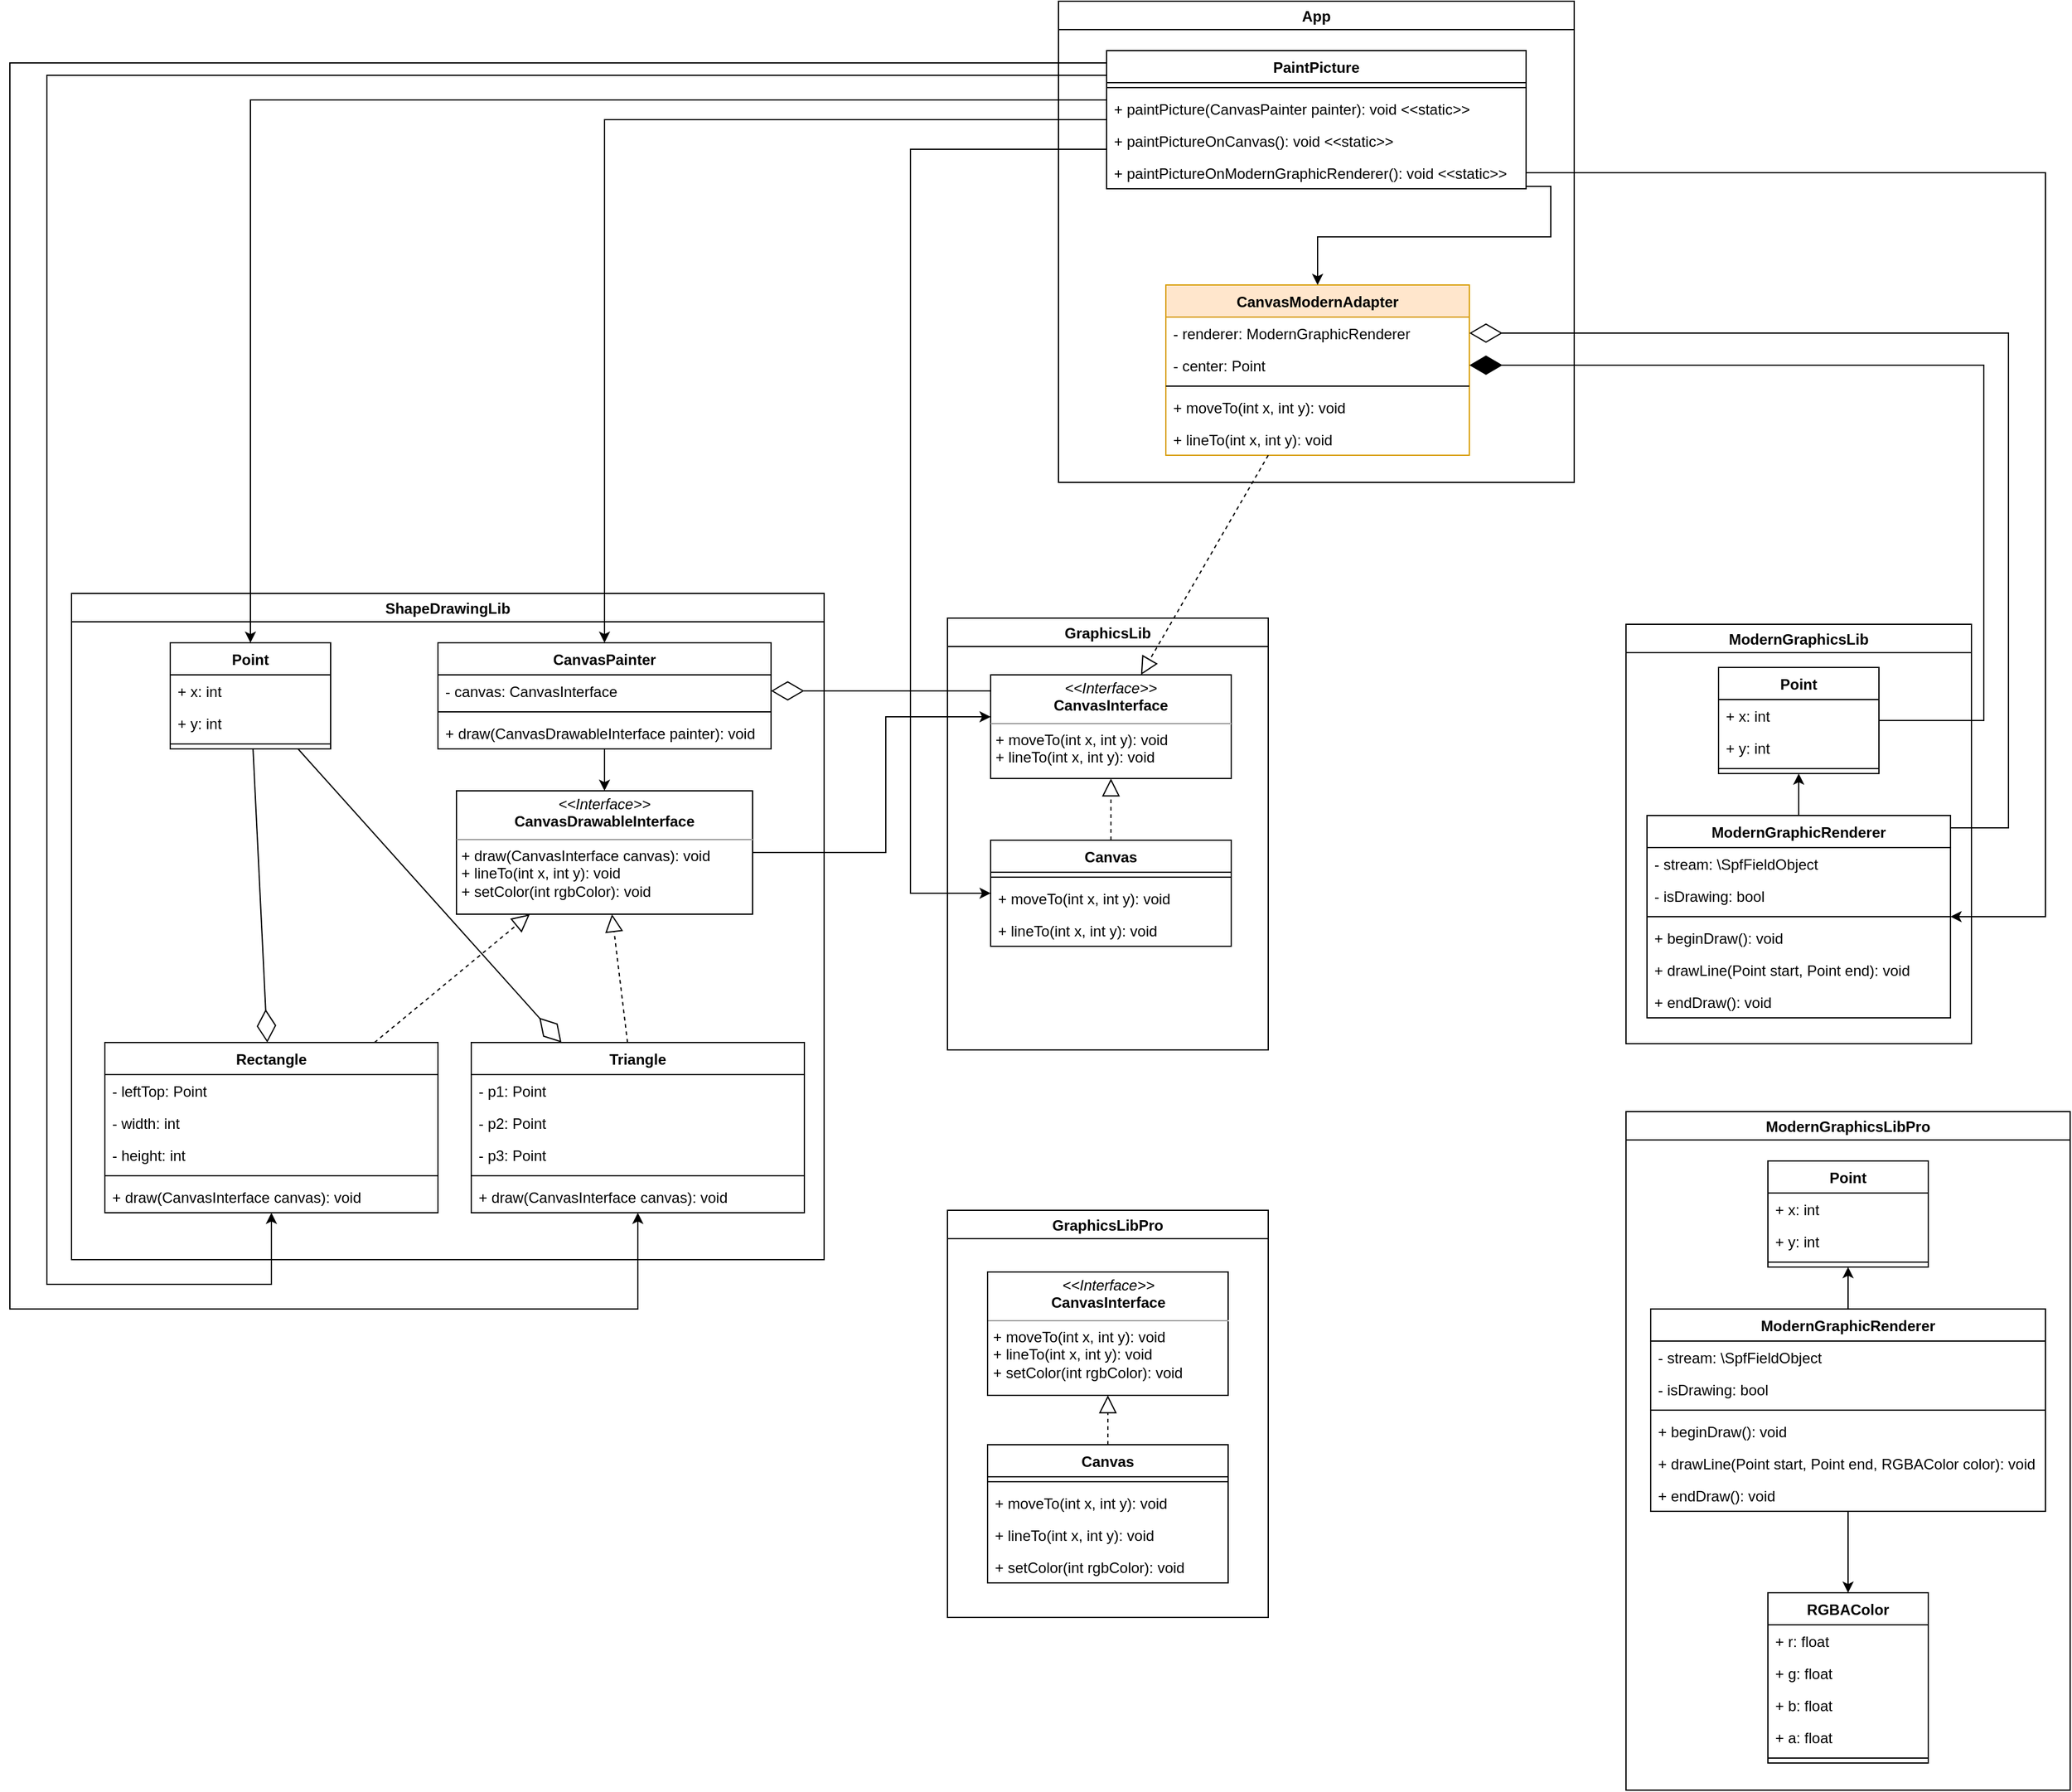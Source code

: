 <mxfile version="16.5.1" type="device"><diagram id="OvdZaoCBRFlqLBDTi2Zd" name="Страница 1"><mxGraphModel dx="1952" dy="1901" grid="1" gridSize="10" guides="1" tooltips="1" connect="1" arrows="1" fold="1" page="1" pageScale="1" pageWidth="827" pageHeight="1169" math="0" shadow="0"><root><mxCell id="0"/><mxCell id="1" parent="0"/><mxCell id="_RjIJyW11v8lAksJTVn1-13" value="App" style="swimlane;gradientColor=none;swimlaneFillColor=default;" parent="1" vertex="1"><mxGeometry x="70" y="-260" width="418" height="390" as="geometry"/></mxCell><mxCell id="_RjIJyW11v8lAksJTVn1-8" value="PaintPicture" style="swimlane;fontStyle=1;align=center;verticalAlign=top;childLayout=stackLayout;horizontal=1;startSize=26;horizontalStack=0;resizeParent=1;resizeParentMax=0;resizeLast=0;collapsible=1;marginBottom=0;" parent="_RjIJyW11v8lAksJTVn1-13" vertex="1"><mxGeometry x="39" y="40" width="340" height="112" as="geometry"/></mxCell><mxCell id="_RjIJyW11v8lAksJTVn1-10" value="" style="line;strokeWidth=1;fillColor=none;align=left;verticalAlign=middle;spacingTop=-1;spacingLeft=3;spacingRight=3;rotatable=0;labelPosition=right;points=[];portConstraint=eastwest;" parent="_RjIJyW11v8lAksJTVn1-8" vertex="1"><mxGeometry y="26" width="340" height="8" as="geometry"/></mxCell><mxCell id="_RjIJyW11v8lAksJTVn1-24" value="+ paintPicture(CanvasPainter painter): void &lt;&lt;static&gt;&gt;" style="text;strokeColor=none;fillColor=none;align=left;verticalAlign=top;spacingLeft=4;spacingRight=4;overflow=hidden;rotatable=0;points=[[0,0.5],[1,0.5]];portConstraint=eastwest;" parent="_RjIJyW11v8lAksJTVn1-8" vertex="1"><mxGeometry y="34" width="340" height="26" as="geometry"/></mxCell><mxCell id="_RjIJyW11v8lAksJTVn1-25" value="+ paintPictureOnCanvas(): void &lt;&lt;static&gt;&gt;" style="text;strokeColor=none;fillColor=none;align=left;verticalAlign=top;spacingLeft=4;spacingRight=4;overflow=hidden;rotatable=0;points=[[0,0.5],[1,0.5]];portConstraint=eastwest;" parent="_RjIJyW11v8lAksJTVn1-8" vertex="1"><mxGeometry y="60" width="340" height="26" as="geometry"/></mxCell><mxCell id="_RjIJyW11v8lAksJTVn1-11" value="+ paintPictureOnModernGraphicRenderer(): void &lt;&lt;static&gt;&gt;" style="text;strokeColor=none;fillColor=none;align=left;verticalAlign=top;spacingLeft=4;spacingRight=4;overflow=hidden;rotatable=0;points=[[0,0.5],[1,0.5]];portConstraint=eastwest;" parent="_RjIJyW11v8lAksJTVn1-8" vertex="1"><mxGeometry y="86" width="340" height="26" as="geometry"/></mxCell><mxCell id="_RjIJyW11v8lAksJTVn1-76" value="CanvasModernAdapter" style="swimlane;fontStyle=1;align=center;verticalAlign=top;childLayout=stackLayout;horizontal=1;startSize=26;horizontalStack=0;resizeParent=1;resizeParentMax=0;resizeLast=0;collapsible=1;marginBottom=0;shadow=0;labelBackgroundColor=none;labelBorderColor=none;sketch=0;fillColor=#ffe6cc;strokeColor=#d79b00;swimlaneFillColor=default;" parent="_RjIJyW11v8lAksJTVn1-13" vertex="1"><mxGeometry x="87" y="230" width="246" height="138" as="geometry"/></mxCell><mxCell id="_RjIJyW11v8lAksJTVn1-82" value="- renderer: ModernGraphicRenderer" style="text;strokeColor=none;fillColor=none;align=left;verticalAlign=top;spacingLeft=4;spacingRight=4;overflow=hidden;rotatable=0;points=[[0,0.5],[1,0.5]];portConstraint=eastwest;shadow=0;labelBackgroundColor=none;labelBorderColor=none;sketch=0;" parent="_RjIJyW11v8lAksJTVn1-76" vertex="1"><mxGeometry y="26" width="246" height="26" as="geometry"/></mxCell><mxCell id="_RjIJyW11v8lAksJTVn1-77" value="- center: Point" style="text;strokeColor=none;fillColor=none;align=left;verticalAlign=top;spacingLeft=4;spacingRight=4;overflow=hidden;rotatable=0;points=[[0,0.5],[1,0.5]];portConstraint=eastwest;shadow=0;labelBackgroundColor=none;labelBorderColor=none;sketch=0;" parent="_RjIJyW11v8lAksJTVn1-76" vertex="1"><mxGeometry y="52" width="246" height="26" as="geometry"/></mxCell><mxCell id="_RjIJyW11v8lAksJTVn1-78" value="" style="line;strokeWidth=1;fillColor=none;align=left;verticalAlign=middle;spacingTop=-1;spacingLeft=3;spacingRight=3;rotatable=0;labelPosition=right;points=[];portConstraint=eastwest;shadow=0;labelBackgroundColor=none;labelBorderColor=none;sketch=0;" parent="_RjIJyW11v8lAksJTVn1-76" vertex="1"><mxGeometry y="78" width="246" height="8" as="geometry"/></mxCell><mxCell id="_RjIJyW11v8lAksJTVn1-80" value="+ moveTo(int x, int y): void" style="text;strokeColor=none;fillColor=none;align=left;verticalAlign=top;spacingLeft=4;spacingRight=4;overflow=hidden;rotatable=0;points=[[0,0.5],[1,0.5]];portConstraint=eastwest;" parent="_RjIJyW11v8lAksJTVn1-76" vertex="1"><mxGeometry y="86" width="246" height="26" as="geometry"/></mxCell><mxCell id="_RjIJyW11v8lAksJTVn1-81" value="+ lineTo(int x, int y): void" style="text;strokeColor=none;fillColor=none;align=left;verticalAlign=top;spacingLeft=4;spacingRight=4;overflow=hidden;rotatable=0;points=[[0,0.5],[1,0.5]];portConstraint=eastwest;" parent="_RjIJyW11v8lAksJTVn1-76" vertex="1"><mxGeometry y="112" width="246" height="26" as="geometry"/></mxCell><mxCell id="_RjIJyW11v8lAksJTVn1-55" style="edgeStyle=orthogonalEdgeStyle;rounded=0;orthogonalLoop=1;jettySize=auto;html=1;" parent="_RjIJyW11v8lAksJTVn1-13" source="_RjIJyW11v8lAksJTVn1-11" target="_RjIJyW11v8lAksJTVn1-76" edge="1"><mxGeometry relative="1" as="geometry"><mxPoint x="209" y="420" as="targetPoint"/><Array as="points"><mxPoint x="399" y="150"/><mxPoint x="399" y="191"/><mxPoint x="210" y="191"/></Array></mxGeometry></mxCell><mxCell id="_RjIJyW11v8lAksJTVn1-14" value="GraphicsLib" style="swimlane;gradientColor=none;swimlaneFillColor=default;" parent="1" vertex="1"><mxGeometry x="-20" y="240" width="260" height="350" as="geometry"/></mxCell><mxCell id="_RjIJyW11v8lAksJTVn1-35" value="Canvas" style="swimlane;fontStyle=1;align=center;verticalAlign=top;childLayout=stackLayout;horizontal=1;startSize=26;horizontalStack=0;resizeParent=1;resizeParentMax=0;resizeLast=0;collapsible=1;marginBottom=0;" parent="_RjIJyW11v8lAksJTVn1-14" vertex="1"><mxGeometry x="35" y="180" width="195" height="86" as="geometry"/></mxCell><mxCell id="_RjIJyW11v8lAksJTVn1-36" value="" style="line;strokeWidth=1;fillColor=none;align=left;verticalAlign=middle;spacingTop=-1;spacingLeft=3;spacingRight=3;rotatable=0;labelPosition=right;points=[];portConstraint=eastwest;" parent="_RjIJyW11v8lAksJTVn1-35" vertex="1"><mxGeometry y="26" width="195" height="8" as="geometry"/></mxCell><mxCell id="_RjIJyW11v8lAksJTVn1-37" value="+ moveTo(int x, int y): void" style="text;strokeColor=none;fillColor=none;align=left;verticalAlign=top;spacingLeft=4;spacingRight=4;overflow=hidden;rotatable=0;points=[[0,0.5],[1,0.5]];portConstraint=eastwest;" parent="_RjIJyW11v8lAksJTVn1-35" vertex="1"><mxGeometry y="34" width="195" height="26" as="geometry"/></mxCell><mxCell id="_RjIJyW11v8lAksJTVn1-38" value="+ lineTo(int x, int y): void" style="text;strokeColor=none;fillColor=none;align=left;verticalAlign=top;spacingLeft=4;spacingRight=4;overflow=hidden;rotatable=0;points=[[0,0.5],[1,0.5]];portConstraint=eastwest;" parent="_RjIJyW11v8lAksJTVn1-35" vertex="1"><mxGeometry y="60" width="195" height="26" as="geometry"/></mxCell><mxCell id="_RjIJyW11v8lAksJTVn1-48" value="&lt;p style=&quot;margin: 0px ; margin-top: 4px ; text-align: center&quot;&gt;&lt;i&gt;&amp;lt;&amp;lt;Interface&amp;gt;&amp;gt;&lt;/i&gt;&lt;br&gt;&lt;b&gt;CanvasInterface&lt;/b&gt;&lt;/p&gt;&lt;hr size=&quot;1&quot;&gt;&lt;p style=&quot;margin: 0px ; margin-left: 4px&quot;&gt;&lt;/p&gt;&lt;p style=&quot;margin: 0px ; margin-left: 4px&quot;&gt;+ moveTo(int x, int y): void&lt;br&gt;+ lineTo(int x, int y): void&lt;br&gt;&lt;/p&gt;" style="verticalAlign=top;align=left;overflow=fill;fontSize=12;fontFamily=Helvetica;html=1;shadow=0;labelBackgroundColor=none;labelBorderColor=none;sketch=0;gradientColor=none;" parent="_RjIJyW11v8lAksJTVn1-14" vertex="1"><mxGeometry x="35" y="46" width="195" height="84" as="geometry"/></mxCell><mxCell id="_RjIJyW11v8lAksJTVn1-53" value="" style="endArrow=block;dashed=1;endFill=0;endSize=12;html=1;rounded=0;" parent="_RjIJyW11v8lAksJTVn1-14" source="_RjIJyW11v8lAksJTVn1-35" target="_RjIJyW11v8lAksJTVn1-48" edge="1"><mxGeometry width="160" relative="1" as="geometry"><mxPoint x="310" y="290" as="sourcePoint"/><mxPoint x="470" y="290" as="targetPoint"/></mxGeometry></mxCell><mxCell id="_RjIJyW11v8lAksJTVn1-19" value="GraphicsLibPro" style="swimlane;gradientColor=none;swimlaneFillColor=default;" parent="1" vertex="1"><mxGeometry x="-20" y="720" width="260" height="330" as="geometry"/></mxCell><mxCell id="_RjIJyW11v8lAksJTVn1-60" value="&lt;p style=&quot;margin: 0px ; margin-top: 4px ; text-align: center&quot;&gt;&lt;i&gt;&amp;lt;&amp;lt;Interface&amp;gt;&amp;gt;&lt;/i&gt;&lt;br&gt;&lt;b&gt;CanvasInterface&lt;/b&gt;&lt;/p&gt;&lt;hr size=&quot;1&quot;&gt;&lt;p style=&quot;margin: 0px ; margin-left: 4px&quot;&gt;&lt;/p&gt;&lt;p style=&quot;margin: 0px ; margin-left: 4px&quot;&gt;+ moveTo(int x, int y): void&lt;br&gt;+ lineTo(int x, int y): void&lt;br&gt;+ setColor(int rgbColor): void&lt;/p&gt;" style="verticalAlign=top;align=left;overflow=fill;fontSize=12;fontFamily=Helvetica;html=1;shadow=0;labelBackgroundColor=none;labelBorderColor=none;sketch=0;gradientColor=none;" parent="_RjIJyW11v8lAksJTVn1-19" vertex="1"><mxGeometry x="32.5" y="50" width="195" height="100" as="geometry"/></mxCell><mxCell id="_RjIJyW11v8lAksJTVn1-61" value="" style="endArrow=block;dashed=1;endFill=0;endSize=12;html=1;rounded=0;" parent="_RjIJyW11v8lAksJTVn1-19" source="_RjIJyW11v8lAksJTVn1-56" target="_RjIJyW11v8lAksJTVn1-60" edge="1"><mxGeometry width="160" relative="1" as="geometry"><mxPoint x="327.5" y="74" as="sourcePoint"/><mxPoint x="487.5" y="74" as="targetPoint"/></mxGeometry></mxCell><mxCell id="_RjIJyW11v8lAksJTVn1-56" value="Canvas" style="swimlane;fontStyle=1;align=center;verticalAlign=top;childLayout=stackLayout;horizontal=1;startSize=26;horizontalStack=0;resizeParent=1;resizeParentMax=0;resizeLast=0;collapsible=1;marginBottom=0;" parent="_RjIJyW11v8lAksJTVn1-19" vertex="1"><mxGeometry x="32.5" y="190" width="195" height="112" as="geometry"/></mxCell><mxCell id="_RjIJyW11v8lAksJTVn1-57" value="" style="line;strokeWidth=1;fillColor=none;align=left;verticalAlign=middle;spacingTop=-1;spacingLeft=3;spacingRight=3;rotatable=0;labelPosition=right;points=[];portConstraint=eastwest;" parent="_RjIJyW11v8lAksJTVn1-56" vertex="1"><mxGeometry y="26" width="195" height="8" as="geometry"/></mxCell><mxCell id="_RjIJyW11v8lAksJTVn1-58" value="+ moveTo(int x, int y): void" style="text;strokeColor=none;fillColor=none;align=left;verticalAlign=top;spacingLeft=4;spacingRight=4;overflow=hidden;rotatable=0;points=[[0,0.5],[1,0.5]];portConstraint=eastwest;" parent="_RjIJyW11v8lAksJTVn1-56" vertex="1"><mxGeometry y="34" width="195" height="26" as="geometry"/></mxCell><mxCell id="_RjIJyW11v8lAksJTVn1-62" value="+ lineTo(int x, int y): void" style="text;strokeColor=none;fillColor=none;align=left;verticalAlign=top;spacingLeft=4;spacingRight=4;overflow=hidden;rotatable=0;points=[[0,0.5],[1,0.5]];portConstraint=eastwest;" parent="_RjIJyW11v8lAksJTVn1-56" vertex="1"><mxGeometry y="60" width="195" height="26" as="geometry"/></mxCell><mxCell id="_RjIJyW11v8lAksJTVn1-59" value="+ setColor(int rgbColor): void" style="text;strokeColor=none;fillColor=none;align=left;verticalAlign=top;spacingLeft=4;spacingRight=4;overflow=hidden;rotatable=0;points=[[0,0.5],[1,0.5]];portConstraint=eastwest;" parent="_RjIJyW11v8lAksJTVn1-56" vertex="1"><mxGeometry y="86" width="195" height="26" as="geometry"/></mxCell><mxCell id="_RjIJyW11v8lAksJTVn1-20" value="ModernGraphicsLibPro" style="swimlane;gradientColor=none;swimlaneFillColor=default;" parent="1" vertex="1"><mxGeometry x="530" y="640" width="360" height="550" as="geometry"/></mxCell><mxCell id="_RjIJyW11v8lAksJTVn1-93" value="Point" style="swimlane;fontStyle=1;align=center;verticalAlign=top;childLayout=stackLayout;horizontal=1;startSize=26;horizontalStack=0;resizeParent=1;resizeParentMax=0;resizeLast=0;collapsible=1;marginBottom=0;shadow=0;labelBackgroundColor=none;labelBorderColor=none;sketch=0;gradientColor=none;" parent="_RjIJyW11v8lAksJTVn1-20" vertex="1"><mxGeometry x="115" y="40" width="130" height="86" as="geometry"/></mxCell><mxCell id="_RjIJyW11v8lAksJTVn1-94" value="+ x: int" style="text;strokeColor=none;fillColor=none;align=left;verticalAlign=top;spacingLeft=4;spacingRight=4;overflow=hidden;rotatable=0;points=[[0,0.5],[1,0.5]];portConstraint=eastwest;shadow=0;labelBackgroundColor=none;labelBorderColor=none;sketch=0;" parent="_RjIJyW11v8lAksJTVn1-93" vertex="1"><mxGeometry y="26" width="130" height="26" as="geometry"/></mxCell><mxCell id="_RjIJyW11v8lAksJTVn1-95" value="+ y: int" style="text;strokeColor=none;fillColor=none;align=left;verticalAlign=top;spacingLeft=4;spacingRight=4;overflow=hidden;rotatable=0;points=[[0,0.5],[1,0.5]];portConstraint=eastwest;shadow=0;labelBackgroundColor=none;labelBorderColor=none;sketch=0;" parent="_RjIJyW11v8lAksJTVn1-93" vertex="1"><mxGeometry y="52" width="130" height="26" as="geometry"/></mxCell><mxCell id="_RjIJyW11v8lAksJTVn1-96" value="" style="line;strokeWidth=1;fillColor=none;align=left;verticalAlign=middle;spacingTop=-1;spacingLeft=3;spacingRight=3;rotatable=0;labelPosition=right;points=[];portConstraint=eastwest;shadow=0;labelBackgroundColor=none;labelBorderColor=none;sketch=0;" parent="_RjIJyW11v8lAksJTVn1-93" vertex="1"><mxGeometry y="78" width="130" height="8" as="geometry"/></mxCell><mxCell id="_RjIJyW11v8lAksJTVn1-104" style="edgeStyle=orthogonalEdgeStyle;rounded=0;orthogonalLoop=1;jettySize=auto;html=1;" parent="_RjIJyW11v8lAksJTVn1-20" source="_RjIJyW11v8lAksJTVn1-97" target="_RjIJyW11v8lAksJTVn1-93" edge="1"><mxGeometry relative="1" as="geometry"/></mxCell><mxCell id="_RjIJyW11v8lAksJTVn1-111" style="edgeStyle=orthogonalEdgeStyle;rounded=0;orthogonalLoop=1;jettySize=auto;html=1;" parent="_RjIJyW11v8lAksJTVn1-20" source="_RjIJyW11v8lAksJTVn1-97" target="_RjIJyW11v8lAksJTVn1-105" edge="1"><mxGeometry relative="1" as="geometry"/></mxCell><mxCell id="_RjIJyW11v8lAksJTVn1-97" value="ModernGraphicRenderer" style="swimlane;fontStyle=1;align=center;verticalAlign=top;childLayout=stackLayout;horizontal=1;startSize=26;horizontalStack=0;resizeParent=1;resizeParentMax=0;resizeLast=0;collapsible=1;marginBottom=0;shadow=0;labelBackgroundColor=none;labelBorderColor=none;sketch=0;gradientColor=none;" parent="_RjIJyW11v8lAksJTVn1-20" vertex="1"><mxGeometry x="20" y="160" width="320" height="164" as="geometry"/></mxCell><mxCell id="_RjIJyW11v8lAksJTVn1-98" value="- stream: \SpfFieldObject" style="text;strokeColor=none;fillColor=none;align=left;verticalAlign=top;spacingLeft=4;spacingRight=4;overflow=hidden;rotatable=0;points=[[0,0.5],[1,0.5]];portConstraint=eastwest;shadow=0;labelBackgroundColor=none;labelBorderColor=none;sketch=0;" parent="_RjIJyW11v8lAksJTVn1-97" vertex="1"><mxGeometry y="26" width="320" height="26" as="geometry"/></mxCell><mxCell id="_RjIJyW11v8lAksJTVn1-99" value="- isDrawing: bool" style="text;strokeColor=none;fillColor=none;align=left;verticalAlign=top;spacingLeft=4;spacingRight=4;overflow=hidden;rotatable=0;points=[[0,0.5],[1,0.5]];portConstraint=eastwest;shadow=0;labelBackgroundColor=none;labelBorderColor=none;sketch=0;" parent="_RjIJyW11v8lAksJTVn1-97" vertex="1"><mxGeometry y="52" width="320" height="26" as="geometry"/></mxCell><mxCell id="_RjIJyW11v8lAksJTVn1-100" value="" style="line;strokeWidth=1;fillColor=none;align=left;verticalAlign=middle;spacingTop=-1;spacingLeft=3;spacingRight=3;rotatable=0;labelPosition=right;points=[];portConstraint=eastwest;shadow=0;labelBackgroundColor=none;labelBorderColor=none;sketch=0;" parent="_RjIJyW11v8lAksJTVn1-97" vertex="1"><mxGeometry y="78" width="320" height="8" as="geometry"/></mxCell><mxCell id="_RjIJyW11v8lAksJTVn1-101" value="+ beginDraw(): void" style="text;strokeColor=none;fillColor=none;align=left;verticalAlign=top;spacingLeft=4;spacingRight=4;overflow=hidden;rotatable=0;points=[[0,0.5],[1,0.5]];portConstraint=eastwest;" parent="_RjIJyW11v8lAksJTVn1-97" vertex="1"><mxGeometry y="86" width="320" height="26" as="geometry"/></mxCell><mxCell id="_RjIJyW11v8lAksJTVn1-102" value="+ drawLine(Point start, Point end, RGBAColor color): void" style="text;strokeColor=none;fillColor=none;align=left;verticalAlign=top;spacingLeft=4;spacingRight=4;overflow=hidden;rotatable=0;points=[[0,0.5],[1,0.5]];portConstraint=eastwest;" parent="_RjIJyW11v8lAksJTVn1-97" vertex="1"><mxGeometry y="112" width="320" height="26" as="geometry"/></mxCell><mxCell id="_RjIJyW11v8lAksJTVn1-103" value="+ endDraw(): void" style="text;strokeColor=none;fillColor=none;align=left;verticalAlign=top;spacingLeft=4;spacingRight=4;overflow=hidden;rotatable=0;points=[[0,0.5],[1,0.5]];portConstraint=eastwest;" parent="_RjIJyW11v8lAksJTVn1-97" vertex="1"><mxGeometry y="138" width="320" height="26" as="geometry"/></mxCell><mxCell id="_RjIJyW11v8lAksJTVn1-105" value="RGBAColor" style="swimlane;fontStyle=1;align=center;verticalAlign=top;childLayout=stackLayout;horizontal=1;startSize=26;horizontalStack=0;resizeParent=1;resizeParentMax=0;resizeLast=0;collapsible=1;marginBottom=0;shadow=0;labelBackgroundColor=none;labelBorderColor=none;sketch=0;gradientColor=none;" parent="_RjIJyW11v8lAksJTVn1-20" vertex="1"><mxGeometry x="115" y="390" width="130" height="138" as="geometry"/></mxCell><mxCell id="_RjIJyW11v8lAksJTVn1-106" value="+ r: float" style="text;strokeColor=none;fillColor=none;align=left;verticalAlign=top;spacingLeft=4;spacingRight=4;overflow=hidden;rotatable=0;points=[[0,0.5],[1,0.5]];portConstraint=eastwest;shadow=0;labelBackgroundColor=none;labelBorderColor=none;sketch=0;" parent="_RjIJyW11v8lAksJTVn1-105" vertex="1"><mxGeometry y="26" width="130" height="26" as="geometry"/></mxCell><mxCell id="_RjIJyW11v8lAksJTVn1-109" value="+ g: float" style="text;strokeColor=none;fillColor=none;align=left;verticalAlign=top;spacingLeft=4;spacingRight=4;overflow=hidden;rotatable=0;points=[[0,0.5],[1,0.5]];portConstraint=eastwest;shadow=0;labelBackgroundColor=none;labelBorderColor=none;sketch=0;" parent="_RjIJyW11v8lAksJTVn1-105" vertex="1"><mxGeometry y="52" width="130" height="26" as="geometry"/></mxCell><mxCell id="_RjIJyW11v8lAksJTVn1-110" value="+ b: float" style="text;strokeColor=none;fillColor=none;align=left;verticalAlign=top;spacingLeft=4;spacingRight=4;overflow=hidden;rotatable=0;points=[[0,0.5],[1,0.5]];portConstraint=eastwest;shadow=0;labelBackgroundColor=none;labelBorderColor=none;sketch=0;" parent="_RjIJyW11v8lAksJTVn1-105" vertex="1"><mxGeometry y="78" width="130" height="26" as="geometry"/></mxCell><mxCell id="_RjIJyW11v8lAksJTVn1-107" value="+ a: float" style="text;strokeColor=none;fillColor=none;align=left;verticalAlign=top;spacingLeft=4;spacingRight=4;overflow=hidden;rotatable=0;points=[[0,0.5],[1,0.5]];portConstraint=eastwest;shadow=0;labelBackgroundColor=none;labelBorderColor=none;sketch=0;" parent="_RjIJyW11v8lAksJTVn1-105" vertex="1"><mxGeometry y="104" width="130" height="26" as="geometry"/></mxCell><mxCell id="_RjIJyW11v8lAksJTVn1-108" value="" style="line;strokeWidth=1;fillColor=none;align=left;verticalAlign=middle;spacingTop=-1;spacingLeft=3;spacingRight=3;rotatable=0;labelPosition=right;points=[];portConstraint=eastwest;shadow=0;labelBackgroundColor=none;labelBorderColor=none;sketch=0;" parent="_RjIJyW11v8lAksJTVn1-105" vertex="1"><mxGeometry y="130" width="130" height="8" as="geometry"/></mxCell><mxCell id="_RjIJyW11v8lAksJTVn1-21" value="ShapeDrawingLib" style="swimlane;gradientColor=none;swimlaneFillColor=default;" parent="1" vertex="1"><mxGeometry x="-730" y="220" width="610" height="540" as="geometry"/></mxCell><mxCell id="_RjIJyW11v8lAksJTVn1-112" value="Point" style="swimlane;fontStyle=1;align=center;verticalAlign=top;childLayout=stackLayout;horizontal=1;startSize=26;horizontalStack=0;resizeParent=1;resizeParentMax=0;resizeLast=0;collapsible=1;marginBottom=0;shadow=0;labelBackgroundColor=none;labelBorderColor=none;sketch=0;gradientColor=none;" parent="_RjIJyW11v8lAksJTVn1-21" vertex="1"><mxGeometry x="80" y="40" width="130" height="86" as="geometry"/></mxCell><mxCell id="_RjIJyW11v8lAksJTVn1-113" value="+ x: int" style="text;strokeColor=none;fillColor=none;align=left;verticalAlign=top;spacingLeft=4;spacingRight=4;overflow=hidden;rotatable=0;points=[[0,0.5],[1,0.5]];portConstraint=eastwest;shadow=0;labelBackgroundColor=none;labelBorderColor=none;sketch=0;" parent="_RjIJyW11v8lAksJTVn1-112" vertex="1"><mxGeometry y="26" width="130" height="26" as="geometry"/></mxCell><mxCell id="_RjIJyW11v8lAksJTVn1-114" value="+ y: int" style="text;strokeColor=none;fillColor=none;align=left;verticalAlign=top;spacingLeft=4;spacingRight=4;overflow=hidden;rotatable=0;points=[[0,0.5],[1,0.5]];portConstraint=eastwest;shadow=0;labelBackgroundColor=none;labelBorderColor=none;sketch=0;" parent="_RjIJyW11v8lAksJTVn1-112" vertex="1"><mxGeometry y="52" width="130" height="26" as="geometry"/></mxCell><mxCell id="_RjIJyW11v8lAksJTVn1-115" value="" style="line;strokeWidth=1;fillColor=none;align=left;verticalAlign=middle;spacingTop=-1;spacingLeft=3;spacingRight=3;rotatable=0;labelPosition=right;points=[];portConstraint=eastwest;shadow=0;labelBackgroundColor=none;labelBorderColor=none;sketch=0;" parent="_RjIJyW11v8lAksJTVn1-112" vertex="1"><mxGeometry y="78" width="130" height="8" as="geometry"/></mxCell><mxCell id="_RjIJyW11v8lAksJTVn1-116" value="&lt;p style=&quot;margin: 0px ; margin-top: 4px ; text-align: center&quot;&gt;&lt;i&gt;&amp;lt;&amp;lt;Interface&amp;gt;&amp;gt;&lt;/i&gt;&lt;br&gt;&lt;b&gt;CanvasDrawableInterface&lt;/b&gt;&lt;/p&gt;&lt;hr size=&quot;1&quot;&gt;&lt;p style=&quot;margin: 0px ; margin-left: 4px&quot;&gt;&lt;/p&gt;&lt;p style=&quot;margin: 0px ; margin-left: 4px&quot;&gt;+ draw(CanvasInterface canvas): void&lt;br&gt;+ lineTo(int x, int y): void&lt;br&gt;+ setColor(int rgbColor): void&lt;/p&gt;" style="verticalAlign=top;align=left;overflow=fill;fontSize=12;fontFamily=Helvetica;html=1;shadow=0;labelBackgroundColor=none;labelBorderColor=none;sketch=0;gradientColor=none;" parent="_RjIJyW11v8lAksJTVn1-21" vertex="1"><mxGeometry x="312" y="160" width="240" height="100" as="geometry"/></mxCell><mxCell id="_RjIJyW11v8lAksJTVn1-140" style="edgeStyle=orthogonalEdgeStyle;rounded=0;orthogonalLoop=1;jettySize=auto;html=1;" parent="_RjIJyW11v8lAksJTVn1-21" source="_RjIJyW11v8lAksJTVn1-117" target="_RjIJyW11v8lAksJTVn1-116" edge="1"><mxGeometry relative="1" as="geometry"/></mxCell><mxCell id="_RjIJyW11v8lAksJTVn1-117" value="CanvasPainter" style="swimlane;fontStyle=1;align=center;verticalAlign=top;childLayout=stackLayout;horizontal=1;startSize=26;horizontalStack=0;resizeParent=1;resizeParentMax=0;resizeLast=0;collapsible=1;marginBottom=0;shadow=0;labelBackgroundColor=none;labelBorderColor=none;sketch=0;gradientColor=none;" parent="_RjIJyW11v8lAksJTVn1-21" vertex="1"><mxGeometry x="297" y="40" width="270" height="86" as="geometry"/></mxCell><mxCell id="_RjIJyW11v8lAksJTVn1-119" value="- canvas: CanvasInterface" style="text;strokeColor=none;fillColor=none;align=left;verticalAlign=top;spacingLeft=4;spacingRight=4;overflow=hidden;rotatable=0;points=[[0,0.5],[1,0.5]];portConstraint=eastwest;shadow=0;labelBackgroundColor=none;labelBorderColor=none;sketch=0;" parent="_RjIJyW11v8lAksJTVn1-117" vertex="1"><mxGeometry y="26" width="270" height="26" as="geometry"/></mxCell><mxCell id="_RjIJyW11v8lAksJTVn1-120" value="" style="line;strokeWidth=1;fillColor=none;align=left;verticalAlign=middle;spacingTop=-1;spacingLeft=3;spacingRight=3;rotatable=0;labelPosition=right;points=[];portConstraint=eastwest;shadow=0;labelBackgroundColor=none;labelBorderColor=none;sketch=0;" parent="_RjIJyW11v8lAksJTVn1-117" vertex="1"><mxGeometry y="52" width="270" height="8" as="geometry"/></mxCell><mxCell id="_RjIJyW11v8lAksJTVn1-122" value="+ draw(CanvasDrawableInterface painter): void" style="text;strokeColor=none;fillColor=none;align=left;verticalAlign=top;spacingLeft=4;spacingRight=4;overflow=hidden;rotatable=0;points=[[0,0.5],[1,0.5]];portConstraint=eastwest;" parent="_RjIJyW11v8lAksJTVn1-117" vertex="1"><mxGeometry y="60" width="270" height="26" as="geometry"/></mxCell><mxCell id="_RjIJyW11v8lAksJTVn1-124" value="Rectangle" style="swimlane;fontStyle=1;align=center;verticalAlign=top;childLayout=stackLayout;horizontal=1;startSize=26;horizontalStack=0;resizeParent=1;resizeParentMax=0;resizeLast=0;collapsible=1;marginBottom=0;shadow=0;labelBackgroundColor=none;labelBorderColor=none;sketch=0;gradientColor=none;" parent="_RjIJyW11v8lAksJTVn1-21" vertex="1"><mxGeometry x="27" y="364" width="270" height="138" as="geometry"/></mxCell><mxCell id="_RjIJyW11v8lAksJTVn1-125" value="- leftTop: Point" style="text;strokeColor=none;fillColor=none;align=left;verticalAlign=top;spacingLeft=4;spacingRight=4;overflow=hidden;rotatable=0;points=[[0,0.5],[1,0.5]];portConstraint=eastwest;shadow=0;labelBackgroundColor=none;labelBorderColor=none;sketch=0;" parent="_RjIJyW11v8lAksJTVn1-124" vertex="1"><mxGeometry y="26" width="270" height="26" as="geometry"/></mxCell><mxCell id="_RjIJyW11v8lAksJTVn1-129" value="- width: int" style="text;strokeColor=none;fillColor=none;align=left;verticalAlign=top;spacingLeft=4;spacingRight=4;overflow=hidden;rotatable=0;points=[[0,0.5],[1,0.5]];portConstraint=eastwest;shadow=0;labelBackgroundColor=none;labelBorderColor=none;sketch=0;" parent="_RjIJyW11v8lAksJTVn1-124" vertex="1"><mxGeometry y="52" width="270" height="26" as="geometry"/></mxCell><mxCell id="_RjIJyW11v8lAksJTVn1-128" value="- height: int" style="text;strokeColor=none;fillColor=none;align=left;verticalAlign=top;spacingLeft=4;spacingRight=4;overflow=hidden;rotatable=0;points=[[0,0.5],[1,0.5]];portConstraint=eastwest;shadow=0;labelBackgroundColor=none;labelBorderColor=none;sketch=0;" parent="_RjIJyW11v8lAksJTVn1-124" vertex="1"><mxGeometry y="78" width="270" height="26" as="geometry"/></mxCell><mxCell id="_RjIJyW11v8lAksJTVn1-126" value="" style="line;strokeWidth=1;fillColor=none;align=left;verticalAlign=middle;spacingTop=-1;spacingLeft=3;spacingRight=3;rotatable=0;labelPosition=right;points=[];portConstraint=eastwest;shadow=0;labelBackgroundColor=none;labelBorderColor=none;sketch=0;" parent="_RjIJyW11v8lAksJTVn1-124" vertex="1"><mxGeometry y="104" width="270" height="8" as="geometry"/></mxCell><mxCell id="_RjIJyW11v8lAksJTVn1-127" value="+ draw(CanvasInterface canvas): void" style="text;strokeColor=none;fillColor=none;align=left;verticalAlign=top;spacingLeft=4;spacingRight=4;overflow=hidden;rotatable=0;points=[[0,0.5],[1,0.5]];portConstraint=eastwest;" parent="_RjIJyW11v8lAksJTVn1-124" vertex="1"><mxGeometry y="112" width="270" height="26" as="geometry"/></mxCell><mxCell id="_RjIJyW11v8lAksJTVn1-130" value="Triangle" style="swimlane;fontStyle=1;align=center;verticalAlign=top;childLayout=stackLayout;horizontal=1;startSize=26;horizontalStack=0;resizeParent=1;resizeParentMax=0;resizeLast=0;collapsible=1;marginBottom=0;shadow=0;labelBackgroundColor=none;labelBorderColor=none;sketch=0;gradientColor=none;" parent="_RjIJyW11v8lAksJTVn1-21" vertex="1"><mxGeometry x="324" y="364" width="270" height="138" as="geometry"/></mxCell><mxCell id="_RjIJyW11v8lAksJTVn1-131" value="- p1: Point" style="text;strokeColor=none;fillColor=none;align=left;verticalAlign=top;spacingLeft=4;spacingRight=4;overflow=hidden;rotatable=0;points=[[0,0.5],[1,0.5]];portConstraint=eastwest;shadow=0;labelBackgroundColor=none;labelBorderColor=none;sketch=0;" parent="_RjIJyW11v8lAksJTVn1-130" vertex="1"><mxGeometry y="26" width="270" height="26" as="geometry"/></mxCell><mxCell id="_RjIJyW11v8lAksJTVn1-132" value="- p2: Point" style="text;strokeColor=none;fillColor=none;align=left;verticalAlign=top;spacingLeft=4;spacingRight=4;overflow=hidden;rotatable=0;points=[[0,0.5],[1,0.5]];portConstraint=eastwest;shadow=0;labelBackgroundColor=none;labelBorderColor=none;sketch=0;" parent="_RjIJyW11v8lAksJTVn1-130" vertex="1"><mxGeometry y="52" width="270" height="26" as="geometry"/></mxCell><mxCell id="_RjIJyW11v8lAksJTVn1-133" value="- p3: Point" style="text;strokeColor=none;fillColor=none;align=left;verticalAlign=top;spacingLeft=4;spacingRight=4;overflow=hidden;rotatable=0;points=[[0,0.5],[1,0.5]];portConstraint=eastwest;shadow=0;labelBackgroundColor=none;labelBorderColor=none;sketch=0;" parent="_RjIJyW11v8lAksJTVn1-130" vertex="1"><mxGeometry y="78" width="270" height="26" as="geometry"/></mxCell><mxCell id="_RjIJyW11v8lAksJTVn1-134" value="" style="line;strokeWidth=1;fillColor=none;align=left;verticalAlign=middle;spacingTop=-1;spacingLeft=3;spacingRight=3;rotatable=0;labelPosition=right;points=[];portConstraint=eastwest;shadow=0;labelBackgroundColor=none;labelBorderColor=none;sketch=0;" parent="_RjIJyW11v8lAksJTVn1-130" vertex="1"><mxGeometry y="104" width="270" height="8" as="geometry"/></mxCell><mxCell id="_RjIJyW11v8lAksJTVn1-135" value="+ draw(CanvasInterface canvas): void" style="text;strokeColor=none;fillColor=none;align=left;verticalAlign=top;spacingLeft=4;spacingRight=4;overflow=hidden;rotatable=0;points=[[0,0.5],[1,0.5]];portConstraint=eastwest;" parent="_RjIJyW11v8lAksJTVn1-130" vertex="1"><mxGeometry y="112" width="270" height="26" as="geometry"/></mxCell><mxCell id="_RjIJyW11v8lAksJTVn1-136" value="" style="endArrow=block;dashed=1;endFill=0;endSize=12;html=1;rounded=0;" parent="_RjIJyW11v8lAksJTVn1-21" source="_RjIJyW11v8lAksJTVn1-130" target="_RjIJyW11v8lAksJTVn1-116" edge="1"><mxGeometry width="160" relative="1" as="geometry"><mxPoint x="832.5" y="190" as="sourcePoint"/><mxPoint x="832.5" y="140" as="targetPoint"/></mxGeometry></mxCell><mxCell id="_RjIJyW11v8lAksJTVn1-137" value="" style="endArrow=block;dashed=1;endFill=0;endSize=12;html=1;rounded=0;" parent="_RjIJyW11v8lAksJTVn1-21" source="_RjIJyW11v8lAksJTVn1-124" target="_RjIJyW11v8lAksJTVn1-116" edge="1"><mxGeometry width="160" relative="1" as="geometry"><mxPoint x="408.166" y="330" as="sourcePoint"/><mxPoint x="364.083" y="280" as="targetPoint"/></mxGeometry></mxCell><mxCell id="_RjIJyW11v8lAksJTVn1-144" value="" style="endArrow=diamondThin;endFill=0;endSize=24;html=1;rounded=0;" parent="_RjIJyW11v8lAksJTVn1-21" source="_RjIJyW11v8lAksJTVn1-112" target="_RjIJyW11v8lAksJTVn1-124" edge="1"><mxGeometry width="160" relative="1" as="geometry"><mxPoint x="510" y="290" as="sourcePoint"/><mxPoint x="670" y="290" as="targetPoint"/></mxGeometry></mxCell><mxCell id="_RjIJyW11v8lAksJTVn1-145" value="" style="endArrow=diamondThin;endFill=0;endSize=24;html=1;rounded=0;" parent="_RjIJyW11v8lAksJTVn1-21" source="_RjIJyW11v8lAksJTVn1-112" target="_RjIJyW11v8lAksJTVn1-130" edge="1"><mxGeometry width="160" relative="1" as="geometry"><mxPoint x="157.089" y="136" as="sourcePoint"/><mxPoint x="168.649" y="374" as="targetPoint"/></mxGeometry></mxCell><mxCell id="_RjIJyW11v8lAksJTVn1-22" value="ModernGraphicsLib" style="swimlane;gradientColor=none;swimlaneFillColor=default;" parent="1" vertex="1"><mxGeometry x="530" y="245" width="280" height="340" as="geometry"/></mxCell><mxCell id="_RjIJyW11v8lAksJTVn1-69" value="Point" style="swimlane;fontStyle=1;align=center;verticalAlign=top;childLayout=stackLayout;horizontal=1;startSize=26;horizontalStack=0;resizeParent=1;resizeParentMax=0;resizeLast=0;collapsible=1;marginBottom=0;shadow=0;labelBackgroundColor=none;labelBorderColor=none;sketch=0;gradientColor=none;" parent="_RjIJyW11v8lAksJTVn1-22" vertex="1"><mxGeometry x="75" y="35" width="130" height="86" as="geometry"/></mxCell><mxCell id="_RjIJyW11v8lAksJTVn1-70" value="+ x: int" style="text;strokeColor=none;fillColor=none;align=left;verticalAlign=top;spacingLeft=4;spacingRight=4;overflow=hidden;rotatable=0;points=[[0,0.5],[1,0.5]];portConstraint=eastwest;shadow=0;labelBackgroundColor=none;labelBorderColor=none;sketch=0;" parent="_RjIJyW11v8lAksJTVn1-69" vertex="1"><mxGeometry y="26" width="130" height="26" as="geometry"/></mxCell><mxCell id="_RjIJyW11v8lAksJTVn1-73" value="+ y: int" style="text;strokeColor=none;fillColor=none;align=left;verticalAlign=top;spacingLeft=4;spacingRight=4;overflow=hidden;rotatable=0;points=[[0,0.5],[1,0.5]];portConstraint=eastwest;shadow=0;labelBackgroundColor=none;labelBorderColor=none;sketch=0;" parent="_RjIJyW11v8lAksJTVn1-69" vertex="1"><mxGeometry y="52" width="130" height="26" as="geometry"/></mxCell><mxCell id="_RjIJyW11v8lAksJTVn1-71" value="" style="line;strokeWidth=1;fillColor=none;align=left;verticalAlign=middle;spacingTop=-1;spacingLeft=3;spacingRight=3;rotatable=0;labelPosition=right;points=[];portConstraint=eastwest;shadow=0;labelBackgroundColor=none;labelBorderColor=none;sketch=0;" parent="_RjIJyW11v8lAksJTVn1-69" vertex="1"><mxGeometry y="78" width="130" height="8" as="geometry"/></mxCell><mxCell id="_RjIJyW11v8lAksJTVn1-91" style="edgeStyle=orthogonalEdgeStyle;rounded=0;orthogonalLoop=1;jettySize=auto;html=1;" parent="_RjIJyW11v8lAksJTVn1-22" source="_RjIJyW11v8lAksJTVn1-84" target="_RjIJyW11v8lAksJTVn1-69" edge="1"><mxGeometry relative="1" as="geometry"/></mxCell><mxCell id="_RjIJyW11v8lAksJTVn1-84" value="ModernGraphicRenderer" style="swimlane;fontStyle=1;align=center;verticalAlign=top;childLayout=stackLayout;horizontal=1;startSize=26;horizontalStack=0;resizeParent=1;resizeParentMax=0;resizeLast=0;collapsible=1;marginBottom=0;shadow=0;labelBackgroundColor=none;labelBorderColor=none;sketch=0;gradientColor=none;" parent="_RjIJyW11v8lAksJTVn1-22" vertex="1"><mxGeometry x="17" y="155" width="246" height="164" as="geometry"/></mxCell><mxCell id="_RjIJyW11v8lAksJTVn1-85" value="- stream: \SpfFieldObject" style="text;strokeColor=none;fillColor=none;align=left;verticalAlign=top;spacingLeft=4;spacingRight=4;overflow=hidden;rotatable=0;points=[[0,0.5],[1,0.5]];portConstraint=eastwest;shadow=0;labelBackgroundColor=none;labelBorderColor=none;sketch=0;" parent="_RjIJyW11v8lAksJTVn1-84" vertex="1"><mxGeometry y="26" width="246" height="26" as="geometry"/></mxCell><mxCell id="_RjIJyW11v8lAksJTVn1-86" value="- isDrawing: bool" style="text;strokeColor=none;fillColor=none;align=left;verticalAlign=top;spacingLeft=4;spacingRight=4;overflow=hidden;rotatable=0;points=[[0,0.5],[1,0.5]];portConstraint=eastwest;shadow=0;labelBackgroundColor=none;labelBorderColor=none;sketch=0;" parent="_RjIJyW11v8lAksJTVn1-84" vertex="1"><mxGeometry y="52" width="246" height="26" as="geometry"/></mxCell><mxCell id="_RjIJyW11v8lAksJTVn1-87" value="" style="line;strokeWidth=1;fillColor=none;align=left;verticalAlign=middle;spacingTop=-1;spacingLeft=3;spacingRight=3;rotatable=0;labelPosition=right;points=[];portConstraint=eastwest;shadow=0;labelBackgroundColor=none;labelBorderColor=none;sketch=0;" parent="_RjIJyW11v8lAksJTVn1-84" vertex="1"><mxGeometry y="78" width="246" height="8" as="geometry"/></mxCell><mxCell id="_RjIJyW11v8lAksJTVn1-88" value="+ beginDraw(): void" style="text;strokeColor=none;fillColor=none;align=left;verticalAlign=top;spacingLeft=4;spacingRight=4;overflow=hidden;rotatable=0;points=[[0,0.5],[1,0.5]];portConstraint=eastwest;" parent="_RjIJyW11v8lAksJTVn1-84" vertex="1"><mxGeometry y="86" width="246" height="26" as="geometry"/></mxCell><mxCell id="_RjIJyW11v8lAksJTVn1-90" value="+ drawLine(Point start, Point end): void" style="text;strokeColor=none;fillColor=none;align=left;verticalAlign=top;spacingLeft=4;spacingRight=4;overflow=hidden;rotatable=0;points=[[0,0.5],[1,0.5]];portConstraint=eastwest;" parent="_RjIJyW11v8lAksJTVn1-84" vertex="1"><mxGeometry y="112" width="246" height="26" as="geometry"/></mxCell><mxCell id="_RjIJyW11v8lAksJTVn1-89" value="+ endDraw(): void" style="text;strokeColor=none;fillColor=none;align=left;verticalAlign=top;spacingLeft=4;spacingRight=4;overflow=hidden;rotatable=0;points=[[0,0.5],[1,0.5]];portConstraint=eastwest;" parent="_RjIJyW11v8lAksJTVn1-84" vertex="1"><mxGeometry y="138" width="246" height="26" as="geometry"/></mxCell><mxCell id="_RjIJyW11v8lAksJTVn1-54" value="" style="endArrow=block;dashed=1;endFill=0;endSize=12;html=1;rounded=0;" parent="1" source="_RjIJyW11v8lAksJTVn1-76" target="_RjIJyW11v8lAksJTVn1-48" edge="1"><mxGeometry width="160" relative="1" as="geometry"><mxPoint x="457.798" y="660" as="sourcePoint"/><mxPoint x="122.5" y="380.0" as="targetPoint"/></mxGeometry></mxCell><mxCell id="_RjIJyW11v8lAksJTVn1-142" style="edgeStyle=orthogonalEdgeStyle;rounded=0;orthogonalLoop=1;jettySize=auto;html=1;" parent="1" source="_RjIJyW11v8lAksJTVn1-116" target="_RjIJyW11v8lAksJTVn1-48" edge="1"><mxGeometry relative="1" as="geometry"><Array as="points"><mxPoint x="-70" y="430"/><mxPoint x="-70" y="320"/></Array></mxGeometry></mxCell><mxCell id="_RjIJyW11v8lAksJTVn1-143" value="" style="endArrow=diamondThin;endFill=0;endSize=24;html=1;rounded=0;edgeStyle=orthogonalEdgeStyle;" parent="1" source="_RjIJyW11v8lAksJTVn1-48" target="_RjIJyW11v8lAksJTVn1-119" edge="1"><mxGeometry width="160" relative="1" as="geometry"><mxPoint x="-60" y="480" as="sourcePoint"/><mxPoint x="100" y="480" as="targetPoint"/><Array as="points"><mxPoint x="-20" y="299"/><mxPoint x="-20" y="299"/></Array></mxGeometry></mxCell><mxCell id="_RjIJyW11v8lAksJTVn1-146" value="" style="endArrow=diamondThin;endFill=0;endSize=24;html=1;rounded=0;edgeStyle=orthogonalEdgeStyle;" parent="1" source="_RjIJyW11v8lAksJTVn1-84" target="_RjIJyW11v8lAksJTVn1-82" edge="1"><mxGeometry width="160" relative="1" as="geometry"><mxPoint x="420" y="570" as="sourcePoint"/><mxPoint x="580" y="570" as="targetPoint"/><Array as="points"><mxPoint x="840" y="410"/><mxPoint x="840" y="9"/></Array></mxGeometry></mxCell><mxCell id="_RjIJyW11v8lAksJTVn1-148" value="" style="endArrow=diamondThin;endFill=1;endSize=24;html=1;rounded=0;edgeStyle=orthogonalEdgeStyle;" parent="1" source="_RjIJyW11v8lAksJTVn1-69" target="_RjIJyW11v8lAksJTVn1-77" edge="1"><mxGeometry width="160" relative="1" as="geometry"><mxPoint x="390" y="290" as="sourcePoint"/><mxPoint x="550" y="290" as="targetPoint"/><Array as="points"><mxPoint x="820" y="323"/><mxPoint x="820" y="35"/></Array></mxGeometry></mxCell><mxCell id="_RjIJyW11v8lAksJTVn1-149" style="edgeStyle=orthogonalEdgeStyle;rounded=0;orthogonalLoop=1;jettySize=auto;html=1;" parent="1" source="_RjIJyW11v8lAksJTVn1-8" target="_RjIJyW11v8lAksJTVn1-117" edge="1"><mxGeometry relative="1" as="geometry"/></mxCell><mxCell id="_RjIJyW11v8lAksJTVn1-156" style="edgeStyle=orthogonalEdgeStyle;rounded=0;orthogonalLoop=1;jettySize=auto;html=1;" parent="1" source="_RjIJyW11v8lAksJTVn1-11" target="_RjIJyW11v8lAksJTVn1-84" edge="1"><mxGeometry relative="1" as="geometry"><Array as="points"><mxPoint x="870" y="-121"/><mxPoint x="870" y="482"/></Array></mxGeometry></mxCell><mxCell id="_RjIJyW11v8lAksJTVn1-157" style="edgeStyle=orthogonalEdgeStyle;rounded=0;orthogonalLoop=1;jettySize=auto;html=1;" parent="1" source="_RjIJyW11v8lAksJTVn1-8" target="_RjIJyW11v8lAksJTVn1-112" edge="1"><mxGeometry relative="1" as="geometry"><Array as="points"><mxPoint x="-585" y="-180"/></Array></mxGeometry></mxCell><mxCell id="_RjIJyW11v8lAksJTVn1-158" style="edgeStyle=orthogonalEdgeStyle;rounded=0;orthogonalLoop=1;jettySize=auto;html=1;" parent="1" source="_RjIJyW11v8lAksJTVn1-8" target="_RjIJyW11v8lAksJTVn1-130" edge="1"><mxGeometry relative="1" as="geometry"><Array as="points"><mxPoint x="-780" y="-210"/><mxPoint x="-780" y="800"/><mxPoint x="-271" y="800"/></Array></mxGeometry></mxCell><mxCell id="_RjIJyW11v8lAksJTVn1-160" style="edgeStyle=orthogonalEdgeStyle;rounded=0;orthogonalLoop=1;jettySize=auto;html=1;" parent="1" source="_RjIJyW11v8lAksJTVn1-8" target="_RjIJyW11v8lAksJTVn1-124" edge="1"><mxGeometry relative="1" as="geometry"><Array as="points"><mxPoint x="-750" y="-200"/><mxPoint x="-750" y="780"/><mxPoint x="-568" y="780"/></Array></mxGeometry></mxCell><mxCell id="_RjIJyW11v8lAksJTVn1-161" style="edgeStyle=orthogonalEdgeStyle;rounded=0;orthogonalLoop=1;jettySize=auto;html=1;" parent="1" source="_RjIJyW11v8lAksJTVn1-8" target="_RjIJyW11v8lAksJTVn1-35" edge="1"><mxGeometry relative="1" as="geometry"><Array as="points"><mxPoint x="-50" y="-140"/><mxPoint x="-50" y="463"/></Array></mxGeometry></mxCell></root></mxGraphModel></diagram></mxfile>